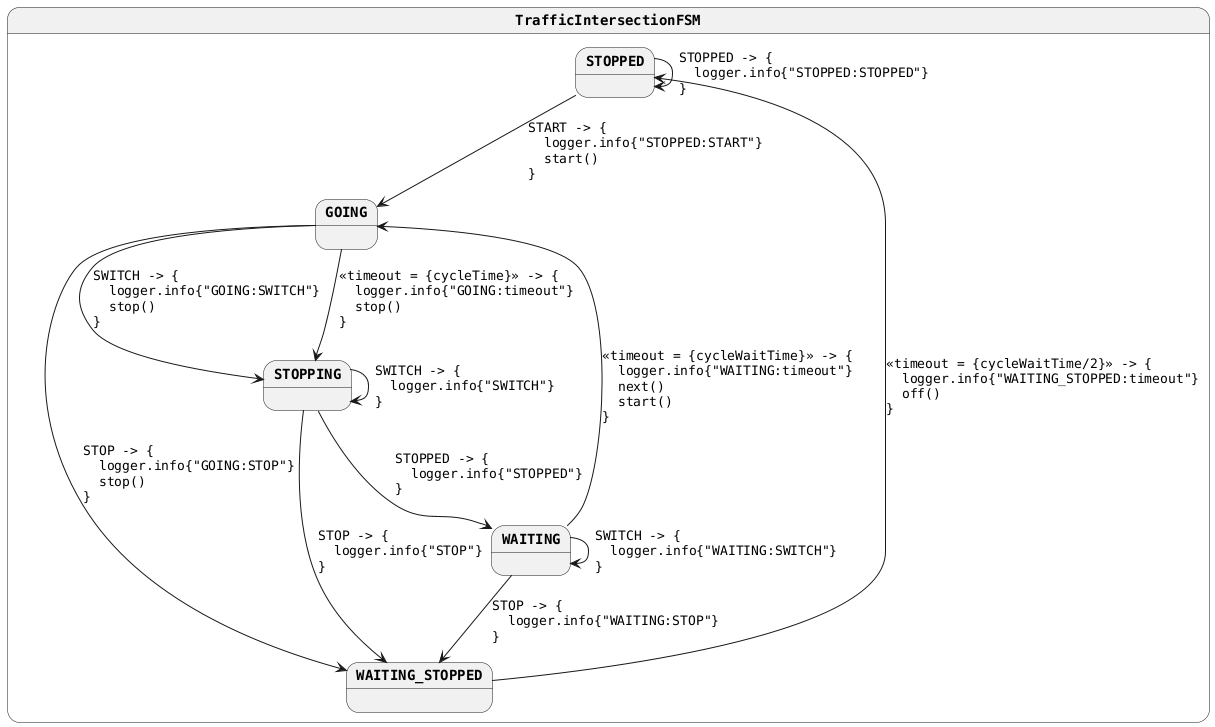 @startuml
skinparam monochrome true
skinparam StateFontName Helvetica
skinparam defaultFontName Monospaced
skinparam defaultFontStyle Bold
skinparam state {
    FontColor Black
    FontStyle Bold
}
state TrafficIntersectionFSM {
STOPPED --> GOING : START -> {\l  logger.info{"STOPPED:START"}\l  start()\l}
STOPPED --> STOPPED : STOPPED -> {\l  logger.info{"STOPPED:STOPPED"}\l}
GOING --> STOPPING : <<timeout = {cycleTime}>> -> {\l  logger.info{"GOING:timeout"}\l  stop()\l}
GOING --> STOPPING : SWITCH -> {\l  logger.info{"GOING:SWITCH"}\l  stop()\l}
GOING --> WAITING_STOPPED : STOP -> {\l  logger.info{"GOING:STOP"}\l  stop()\l}
STOPPING --> WAITING : STOPPED -> {\l  logger.info{"STOPPED"}\l}
STOPPING --> STOPPING : SWITCH -> {\l  logger.info{"SWITCH"}\l}
STOPPING --> WAITING_STOPPED : STOP -> {\l  logger.info{"STOP"}\l}
WAITING --> GOING : <<timeout = {cycleWaitTime}>> -> {\l  logger.info{"WAITING:timeout"}\l  next()\l  start()\l}
WAITING --> WAITING : SWITCH -> {\l  logger.info{"WAITING:SWITCH"}\l}
WAITING --> WAITING_STOPPED : STOP -> {\l  logger.info{"WAITING:STOP"}\l}
WAITING_STOPPED --> STOPPED : <<timeout = {cycleWaitTime/2}>> -> {\l  logger.info{"WAITING_STOPPED:timeout"}\l  off()\l}
}
@enduml
